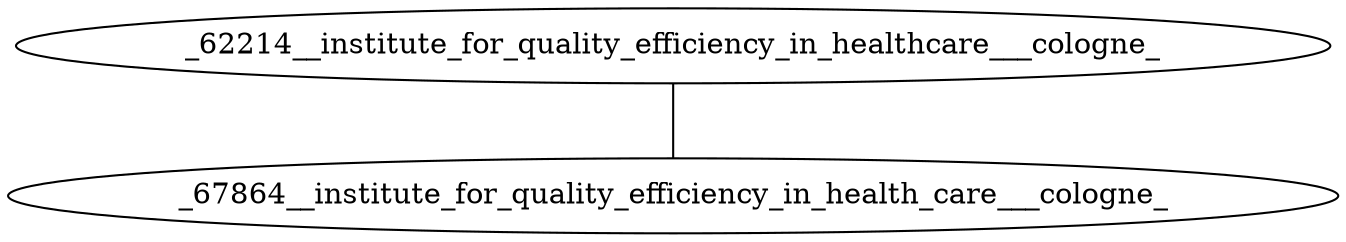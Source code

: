 graph {
_62214__institute_for_quality_efficiency_in_healthcare___cologne_ -- _67864__institute_for_quality_efficiency_in_health_care___cologne_
}